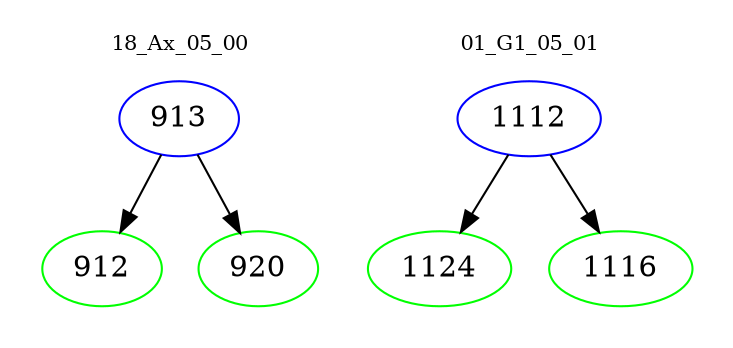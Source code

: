 digraph{
subgraph cluster_0 {
color = white
label = "18_Ax_05_00";
fontsize=10;
T0_913 [label="913", color="blue"]
T0_913 -> T0_912 [color="black"]
T0_912 [label="912", color="green"]
T0_913 -> T0_920 [color="black"]
T0_920 [label="920", color="green"]
}
subgraph cluster_1 {
color = white
label = "01_G1_05_01";
fontsize=10;
T1_1112 [label="1112", color="blue"]
T1_1112 -> T1_1124 [color="black"]
T1_1124 [label="1124", color="green"]
T1_1112 -> T1_1116 [color="black"]
T1_1116 [label="1116", color="green"]
}
}
